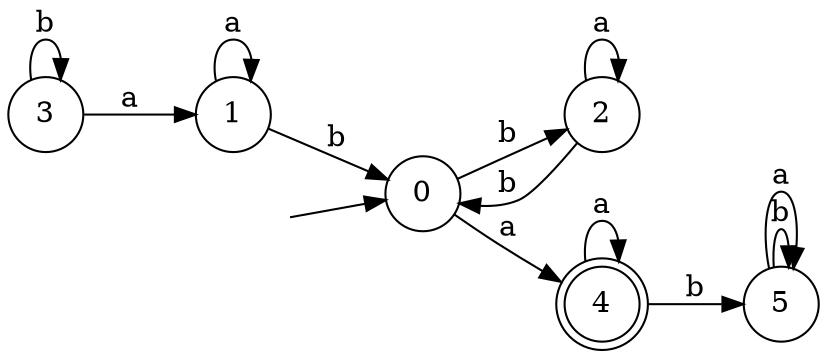 digraph {
  rankdir=LR;
  0 [label="0", shape = circle];
  0 -> 2 [label="b"];
  0 -> 4 [label="a"];
  1 [label="1", shape = circle];
  1 -> 0 [label="b"];
  1 -> 1 [label="a"];
  2 [label="2", shape = circle];
  2 -> 0 [label="b"];
  2 -> 2 [label="a"];
  3 [label="3", shape = circle];
  3 -> 3 [label="b"];
  3 -> 1 [label="a"];
  4 [label="4", shape = doublecircle];
  4 -> 5 [label="b"];
  4 -> 4 [label="a"];
  5 [label="5", shape = circle];
  5 -> 5 [label="b"];
  5 -> 5 [label="a"];
  6 [label="", shape = plaintext];
  6 -> 0 [label=""];
}
